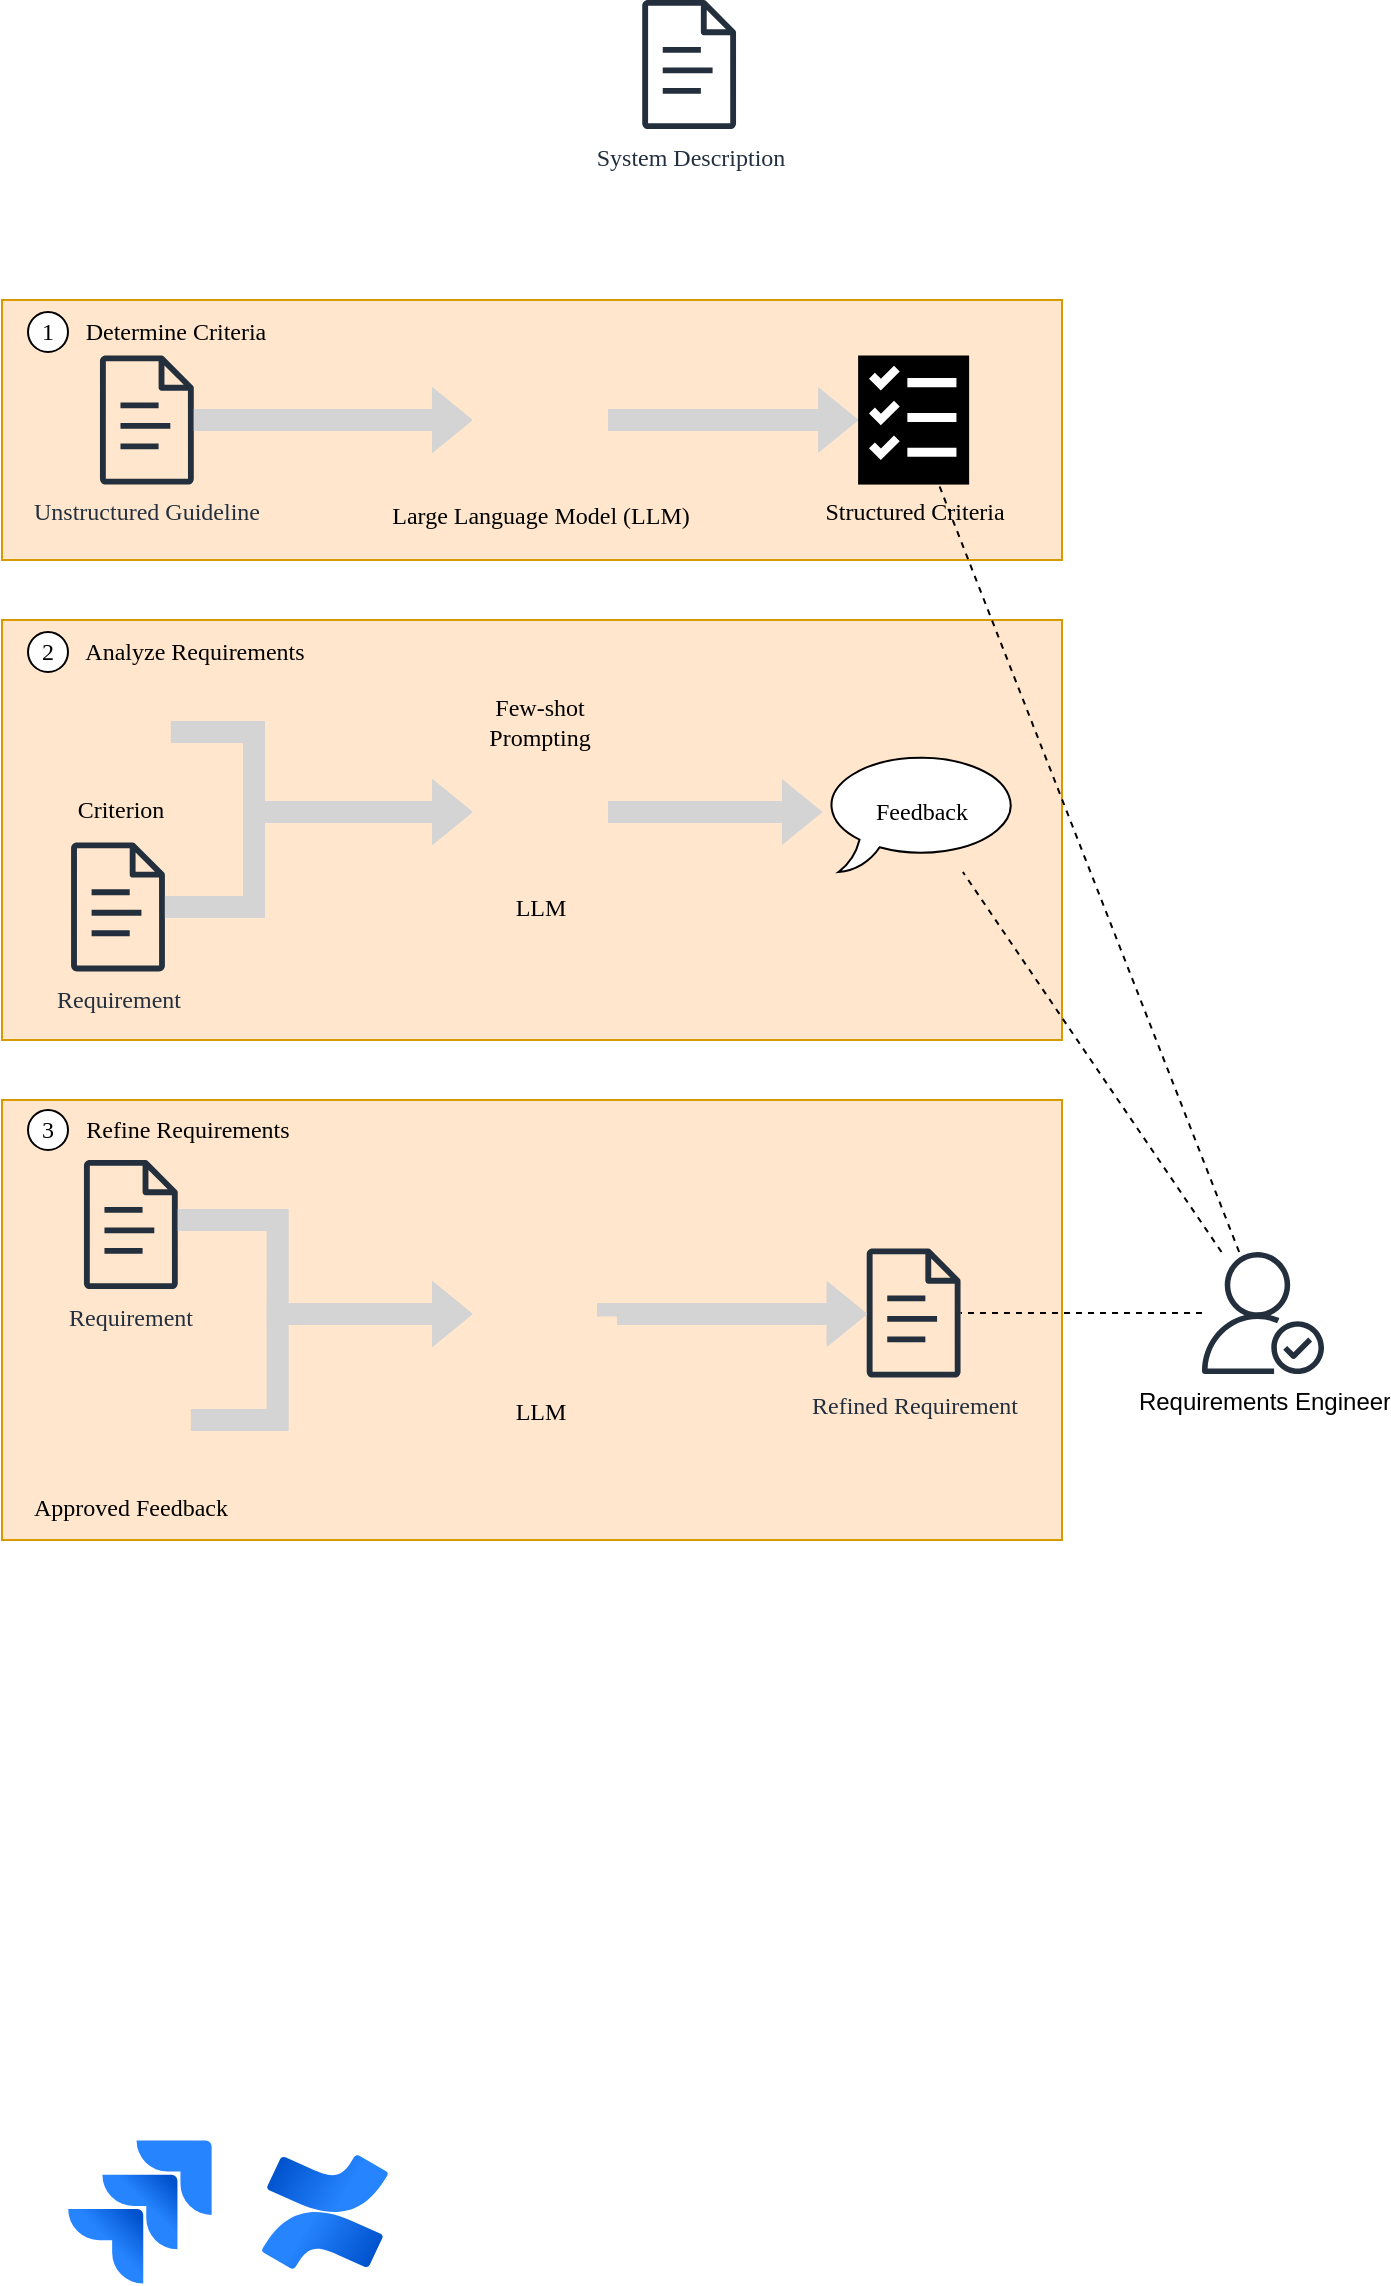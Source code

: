 <mxfile version="24.8.3">
  <diagram name="Page-1" id="5vmXxfO88FT9tomjMx6W">
    <mxGraphModel dx="999" dy="675" grid="1" gridSize="10" guides="1" tooltips="1" connect="1" arrows="1" fold="1" page="1" pageScale="1" pageWidth="850" pageHeight="1100" math="0" shadow="0">
      <root>
        <mxCell id="0" />
        <mxCell id="1" parent="0" />
        <mxCell id="YeTjv56BRFpo-G5yWJxi-18" value="" style="rounded=0;whiteSpace=wrap;html=1;fontFamily=Times New Roman;fillColor=#FFE6CC;strokeColor=#d79b00;" parent="1" vertex="1">
          <mxGeometry x="90" y="540" width="530" height="130" as="geometry" />
        </mxCell>
        <mxCell id="YeTjv56BRFpo-G5yWJxi-8" value="" style="image;html=1;image=img/lib/atlassian/Confluence_Logo.svg;fontFamily=Times New Roman;" parent="1" vertex="1">
          <mxGeometry x="220" y="1467.5" width="63" height="57" as="geometry" />
        </mxCell>
        <mxCell id="YeTjv56BRFpo-G5yWJxi-11" value="Large Language Model (LLM)" style="shape=image;html=1;verticalAlign=top;verticalLabelPosition=bottom;labelBackgroundColor=none;imageAspect=0;aspect=fixed;image=https://cdn2.iconfinder.com/data/icons/boxicons-regular-vol-1/24/bx-brain-128.png;fontFamily=Times New Roman;" parent="1" vertex="1">
          <mxGeometry x="325" y="566" width="68" height="68" as="geometry" />
        </mxCell>
        <mxCell id="YeTjv56BRFpo-G5yWJxi-13" value="" style="edgeStyle=orthogonalEdgeStyle;rounded=0;orthogonalLoop=1;jettySize=auto;html=1;shape=flexArrow;fillColor=#D4D4D4;fillStyle=auto;strokeColor=#D4D4D4;entryX=0;entryY=0.5;entryDx=0;entryDy=0;entryPerimeter=0;fontFamily=Times New Roman;" parent="1" source="YeTjv56BRFpo-G5yWJxi-11" target="YeTjv56BRFpo-G5yWJxi-16" edge="1">
          <mxGeometry relative="1" as="geometry">
            <mxPoint x="368" y="599.5" as="sourcePoint" />
            <mxPoint x="470" y="600" as="targetPoint" />
          </mxGeometry>
        </mxCell>
        <mxCell id="YeTjv56BRFpo-G5yWJxi-14" value="1" style="ellipse;whiteSpace=wrap;html=1;aspect=fixed;verticalAlign=middle;align=center;fontFamily=Times New Roman;" parent="1" vertex="1">
          <mxGeometry x="103" y="546" width="20" height="20" as="geometry" />
        </mxCell>
        <mxCell id="YeTjv56BRFpo-G5yWJxi-16" value="Structured Criteria" style="outlineConnect=0;dashed=0;verticalLabelPosition=bottom;verticalAlign=top;align=center;html=1;shape=mxgraph.aws3.checklist;fillColor=#000000;fontFamily=Times New Roman;" parent="1" vertex="1">
          <mxGeometry x="518.06" y="567.75" width="55.5" height="64.5" as="geometry" />
        </mxCell>
        <mxCell id="YeTjv56BRFpo-G5yWJxi-19" value="" style="rounded=0;whiteSpace=wrap;html=1;fontFamily=Times New Roman;fillColor=#ffe6cc;strokeColor=#d79b00;" parent="1" vertex="1">
          <mxGeometry x="90" y="700" width="530" height="210" as="geometry" />
        </mxCell>
        <mxCell id="YeTjv56BRFpo-G5yWJxi-22" value="LLM" style="shape=image;html=1;verticalAlign=top;verticalLabelPosition=bottom;labelBackgroundColor=none;imageAspect=0;aspect=fixed;image=https://cdn2.iconfinder.com/data/icons/boxicons-regular-vol-1/24/bx-brain-128.png;fontFamily=Times New Roman;" parent="1" vertex="1">
          <mxGeometry x="325" y="762" width="68" height="68" as="geometry" />
        </mxCell>
        <mxCell id="YeTjv56BRFpo-G5yWJxi-24" value="2" style="ellipse;whiteSpace=wrap;html=1;aspect=fixed;verticalAlign=middle;align=center;fontFamily=Times New Roman;" parent="1" vertex="1">
          <mxGeometry x="103" y="706" width="20" height="20" as="geometry" />
        </mxCell>
        <mxCell id="YeTjv56BRFpo-G5yWJxi-31" value="Criterion" style="shape=image;html=1;verticalAlign=top;verticalLabelPosition=bottom;labelBackgroundColor=none;imageAspect=0;aspect=fixed;image=https://cdn1.iconfinder.com/data/icons/iconoir-vol-3/24/question-mark-circle-128.png;fontFamily=Times New Roman;" parent="1" vertex="1">
          <mxGeometry x="124.43" y="731" width="50" height="50" as="geometry" />
        </mxCell>
        <mxCell id="YeTjv56BRFpo-G5yWJxi-33" value="Unstructured Guideline" style="sketch=0;outlineConnect=0;fontColor=#232F3E;gradientColor=none;fillColor=#232F3D;strokeColor=none;dashed=0;verticalLabelPosition=bottom;verticalAlign=top;align=center;html=1;fontSize=12;fontStyle=0;aspect=fixed;pointerEvents=1;shape=mxgraph.aws4.document;fontFamily=Times New Roman;" parent="1" vertex="1">
          <mxGeometry x="138.87" y="567.75" width="47.13" height="64.5" as="geometry" />
        </mxCell>
        <mxCell id="YeTjv56BRFpo-G5yWJxi-34" value="" style="edgeStyle=orthogonalEdgeStyle;rounded=0;orthogonalLoop=1;jettySize=auto;html=1;shape=flexArrow;fillColor=#D4D4D4;fillStyle=auto;strokeColor=#D4D4D4;fontFamily=Times New Roman;" parent="1" source="YeTjv56BRFpo-G5yWJxi-33" target="YeTjv56BRFpo-G5yWJxi-11" edge="1">
          <mxGeometry relative="1" as="geometry">
            <mxPoint x="188" y="590" as="sourcePoint" />
            <mxPoint x="300" y="590" as="targetPoint" />
          </mxGeometry>
        </mxCell>
        <mxCell id="YeTjv56BRFpo-G5yWJxi-35" value="Requirement" style="sketch=0;outlineConnect=0;fontColor=#232F3E;gradientColor=none;fillColor=#232F3D;strokeColor=none;dashed=0;verticalLabelPosition=bottom;verticalAlign=top;align=center;html=1;fontSize=12;fontStyle=0;aspect=fixed;pointerEvents=1;shape=mxgraph.aws4.document;fontFamily=Times New Roman;" parent="1" vertex="1">
          <mxGeometry x="124.43" y="811.21" width="47.13" height="64.5" as="geometry" />
        </mxCell>
        <mxCell id="YeTjv56BRFpo-G5yWJxi-36" value="System Description" style="sketch=0;outlineConnect=0;fontColor=#232F3E;gradientColor=none;fillColor=#232F3D;strokeColor=none;dashed=0;verticalLabelPosition=bottom;verticalAlign=top;align=center;html=1;fontSize=12;fontStyle=0;aspect=fixed;pointerEvents=1;shape=mxgraph.aws4.document;fontFamily=Times New Roman;" parent="1" vertex="1">
          <mxGeometry x="410" y="390" width="47.13" height="64.5" as="geometry" />
        </mxCell>
        <mxCell id="YeTjv56BRFpo-G5yWJxi-41" value="" style="edgeStyle=orthogonalEdgeStyle;rounded=0;orthogonalLoop=1;jettySize=auto;html=1;shape=flexArrow;fillColor=#D4D4D4;fillStyle=auto;strokeColor=#D4D4D4;fontFamily=Times New Roman;" parent="1" source="YeTjv56BRFpo-G5yWJxi-31" target="YeTjv56BRFpo-G5yWJxi-22" edge="1">
          <mxGeometry relative="1" as="geometry">
            <mxPoint x="176.87" y="756" as="sourcePoint" />
            <mxPoint x="260.11" y="796.029" as="targetPoint" />
            <Array as="points">
              <mxPoint x="216" y="756" />
              <mxPoint x="216" y="796" />
            </Array>
          </mxGeometry>
        </mxCell>
        <mxCell id="YeTjv56BRFpo-G5yWJxi-64" value="" style="edgeStyle=orthogonalEdgeStyle;rounded=0;orthogonalLoop=1;jettySize=auto;html=1;shape=flexArrow;fillColor=#D4D4D4;fillStyle=auto;strokeColor=#D4D4D4;fontFamily=Times New Roman;" parent="1" source="YeTjv56BRFpo-G5yWJxi-35" target="YeTjv56BRFpo-G5yWJxi-22" edge="1">
          <mxGeometry relative="1" as="geometry">
            <mxPoint x="197.51" y="801" as="sourcePoint" />
            <mxPoint x="260.11" y="796.029" as="targetPoint" />
            <Array as="points">
              <mxPoint x="216" y="843" />
              <mxPoint x="216" y="796" />
            </Array>
          </mxGeometry>
        </mxCell>
        <mxCell id="YeTjv56BRFpo-G5yWJxi-65" value="&lt;font&gt;Determine Criteria&lt;/font&gt;" style="text;html=1;align=center;verticalAlign=middle;whiteSpace=wrap;rounded=0;fontFamily=Times New Roman;" parent="1" vertex="1">
          <mxGeometry x="112" y="541" width="130" height="30" as="geometry" />
        </mxCell>
        <mxCell id="zBrjXnkHMv9mhZSaSLGh-3" value="&lt;font&gt;Analyze Requirements&lt;/font&gt;" style="text;html=1;align=center;verticalAlign=middle;whiteSpace=wrap;rounded=0;fontFamily=Times New Roman;" parent="1" vertex="1">
          <mxGeometry x="113" y="701" width="147" height="30" as="geometry" />
        </mxCell>
        <mxCell id="zBrjXnkHMv9mhZSaSLGh-19" value="" style="image;html=1;image=img/lib/atlassian/Jira_Logo.svg;fontFamily=Times New Roman;" parent="1" vertex="1">
          <mxGeometry x="123" y="1460" width="72" height="72" as="geometry" />
        </mxCell>
        <mxCell id="zOgV6J2zN-2MGK17-jCR-8" value="Few-shot Prompting" style="text;html=1;align=center;verticalAlign=middle;whiteSpace=wrap;rounded=0;fontFamily=Times New Roman;" parent="1" vertex="1">
          <mxGeometry x="329" y="736" width="60" height="30" as="geometry" />
        </mxCell>
        <mxCell id="zOgV6J2zN-2MGK17-jCR-14" value="Feedback" style="whiteSpace=wrap;html=1;shape=mxgraph.basic.oval_callout;fontFamily=Times New Roman;" parent="1" vertex="1">
          <mxGeometry x="500" y="766" width="100" height="60" as="geometry" />
        </mxCell>
        <mxCell id="zOgV6J2zN-2MGK17-jCR-16" value="" style="edgeStyle=orthogonalEdgeStyle;rounded=0;orthogonalLoop=1;jettySize=auto;html=1;shape=flexArrow;fillColor=#D4D4D4;fillStyle=auto;strokeColor=#D4D4D4;fontFamily=Times New Roman;" parent="1" source="YeTjv56BRFpo-G5yWJxi-22" target="zOgV6J2zN-2MGK17-jCR-14" edge="1">
          <mxGeometry relative="1" as="geometry">
            <mxPoint x="435.56" y="843.05" as="sourcePoint" />
            <mxPoint x="489.56" y="843.05" as="targetPoint" />
          </mxGeometry>
        </mxCell>
        <mxCell id="zOgV6J2zN-2MGK17-jCR-18" value="" style="rounded=0;whiteSpace=wrap;html=1;fontFamily=Times New Roman;fillColor=#ffe6cc;strokeColor=#d79b00;" parent="1" vertex="1">
          <mxGeometry x="90" y="940" width="530" height="220" as="geometry" />
        </mxCell>
        <mxCell id="zOgV6J2zN-2MGK17-jCR-19" value="3" style="ellipse;whiteSpace=wrap;html=1;aspect=fixed;verticalAlign=middle;align=center;fontFamily=Times New Roman;" parent="1" vertex="1">
          <mxGeometry x="103" y="945" width="20" height="20" as="geometry" />
        </mxCell>
        <mxCell id="zOgV6J2zN-2MGK17-jCR-20" value="&lt;font&gt;Refine Requirements&lt;/font&gt;" style="text;html=1;align=center;verticalAlign=middle;whiteSpace=wrap;rounded=0;fontFamily=Times New Roman;" parent="1" vertex="1">
          <mxGeometry x="113" y="940" width="140" height="30" as="geometry" />
        </mxCell>
        <mxCell id="zOgV6J2zN-2MGK17-jCR-21" value="Requirement" style="sketch=0;outlineConnect=0;fontColor=#232F3E;gradientColor=none;fillColor=#232F3D;strokeColor=none;dashed=0;verticalLabelPosition=bottom;verticalAlign=top;align=center;html=1;fontSize=12;fontStyle=0;aspect=fixed;pointerEvents=1;shape=mxgraph.aws4.document;fontFamily=Times New Roman;" parent="1" vertex="1">
          <mxGeometry x="130.86" y="970" width="47.13" height="64.5" as="geometry" />
        </mxCell>
        <mxCell id="zOgV6J2zN-2MGK17-jCR-24" value="Approved Feedback" style="shape=image;html=1;verticalAlign=top;verticalLabelPosition=bottom;labelBackgroundColor=none;imageAspect=0;aspect=fixed;image=https://cdn3.iconfinder.com/data/icons/marketing-outline-13/64/Review-128.png;fontFamily=Times New Roman;" parent="1" vertex="1">
          <mxGeometry x="124.43" y="1070" width="60" height="60" as="geometry" />
        </mxCell>
        <mxCell id="Ny43NAUYu4w67Yq12sUt-1" value="LLM" style="shape=image;html=1;verticalAlign=top;verticalLabelPosition=bottom;labelBackgroundColor=none;imageAspect=0;aspect=fixed;image=https://cdn2.iconfinder.com/data/icons/boxicons-regular-vol-1/24/bx-brain-128.png;fontFamily=Times New Roman;" vertex="1" parent="1">
          <mxGeometry x="325" y="1014.25" width="68" height="68" as="geometry" />
        </mxCell>
        <mxCell id="Ny43NAUYu4w67Yq12sUt-3" value="" style="edgeStyle=orthogonalEdgeStyle;rounded=0;orthogonalLoop=1;jettySize=auto;html=1;shape=flexArrow;fillColor=#D4D4D4;fillStyle=auto;strokeColor=#D4D4D4;fontFamily=Times New Roman;" edge="1" parent="1" source="zOgV6J2zN-2MGK17-jCR-24" target="Ny43NAUYu4w67Yq12sUt-1">
          <mxGeometry relative="1" as="geometry">
            <mxPoint x="227.86" y="1350" as="sourcePoint" />
            <mxPoint x="421.42" y="1270" as="targetPoint" />
            <Array as="points">
              <mxPoint x="227.86" y="1100" />
              <mxPoint x="227.86" y="1047" />
            </Array>
          </mxGeometry>
        </mxCell>
        <mxCell id="Ny43NAUYu4w67Yq12sUt-4" value="Refined Requirement" style="sketch=0;outlineConnect=0;fontColor=#232F3E;gradientColor=none;fillColor=#232F3D;strokeColor=none;dashed=0;verticalLabelPosition=bottom;verticalAlign=top;align=center;html=1;fontSize=12;fontStyle=0;aspect=fixed;pointerEvents=1;shape=mxgraph.aws4.document;fontFamily=Times New Roman;" vertex="1" parent="1">
          <mxGeometry x="522.25" y="1014.25" width="47.13" height="64.5" as="geometry" />
        </mxCell>
        <mxCell id="Ny43NAUYu4w67Yq12sUt-6" value="" style="edgeStyle=orthogonalEdgeStyle;rounded=0;orthogonalLoop=1;jettySize=auto;html=1;shape=flexArrow;fillColor=#D4D4D4;fillStyle=auto;strokeColor=#D4D4D4;fontFamily=Times New Roman;exitX=1;exitY=0.5;exitDx=0;exitDy=0;" edge="1" parent="1" source="Ny43NAUYu4w67Yq12sUt-1" target="Ny43NAUYu4w67Yq12sUt-4">
          <mxGeometry relative="1" as="geometry">
            <mxPoint x="307.86" y="1390" as="sourcePoint" />
            <mxPoint x="657.86" y="1390" as="targetPoint" />
            <Array as="points">
              <mxPoint x="497.86" y="1047" />
              <mxPoint x="497.86" y="1047" />
            </Array>
          </mxGeometry>
        </mxCell>
        <mxCell id="Ny43NAUYu4w67Yq12sUt-7" value="" style="edgeStyle=orthogonalEdgeStyle;rounded=0;orthogonalLoop=1;jettySize=auto;html=1;shape=flexArrow;fillColor=#D4D4D4;fillStyle=auto;strokeColor=#D4D4D4;fontFamily=Times New Roman;" edge="1" parent="1" source="zOgV6J2zN-2MGK17-jCR-21" target="Ny43NAUYu4w67Yq12sUt-1">
          <mxGeometry relative="1" as="geometry">
            <mxPoint x="337.99" y="1380.5" as="sourcePoint" />
            <mxPoint x="647.97" y="1330" as="targetPoint" />
            <Array as="points">
              <mxPoint x="227.86" y="1000" />
              <mxPoint x="227.86" y="1047" />
            </Array>
          </mxGeometry>
        </mxCell>
        <mxCell id="Ny43NAUYu4w67Yq12sUt-9" style="rounded=0;orthogonalLoop=1;jettySize=auto;html=1;dashed=1;endArrow=none;endFill=0;" edge="1" parent="1" source="Ny43NAUYu4w67Yq12sUt-8" target="zOgV6J2zN-2MGK17-jCR-14">
          <mxGeometry relative="1" as="geometry" />
        </mxCell>
        <mxCell id="Ny43NAUYu4w67Yq12sUt-10" style="rounded=0;orthogonalLoop=1;jettySize=auto;html=1;dashed=1;endArrow=none;endFill=0;" edge="1" parent="1" source="Ny43NAUYu4w67Yq12sUt-8" target="YeTjv56BRFpo-G5yWJxi-16">
          <mxGeometry relative="1" as="geometry" />
        </mxCell>
        <mxCell id="Ny43NAUYu4w67Yq12sUt-11" style="rounded=0;orthogonalLoop=1;jettySize=auto;html=1;dashed=1;endArrow=none;endFill=0;" edge="1" parent="1" source="Ny43NAUYu4w67Yq12sUt-8" target="Ny43NAUYu4w67Yq12sUt-4">
          <mxGeometry relative="1" as="geometry" />
        </mxCell>
        <mxCell id="Ny43NAUYu4w67Yq12sUt-8" value="Requirements Engineer" style="sketch=0;outlineConnect=0;dashed=0;verticalLabelPosition=bottom;verticalAlign=top;align=center;html=1;fontSize=12;fontStyle=0;aspect=fixed;pointerEvents=1;shape=mxgraph.aws4.authenticated_user;" vertex="1" parent="1">
          <mxGeometry x="690" y="1016" width="61" height="61" as="geometry" />
        </mxCell>
      </root>
    </mxGraphModel>
  </diagram>
</mxfile>
